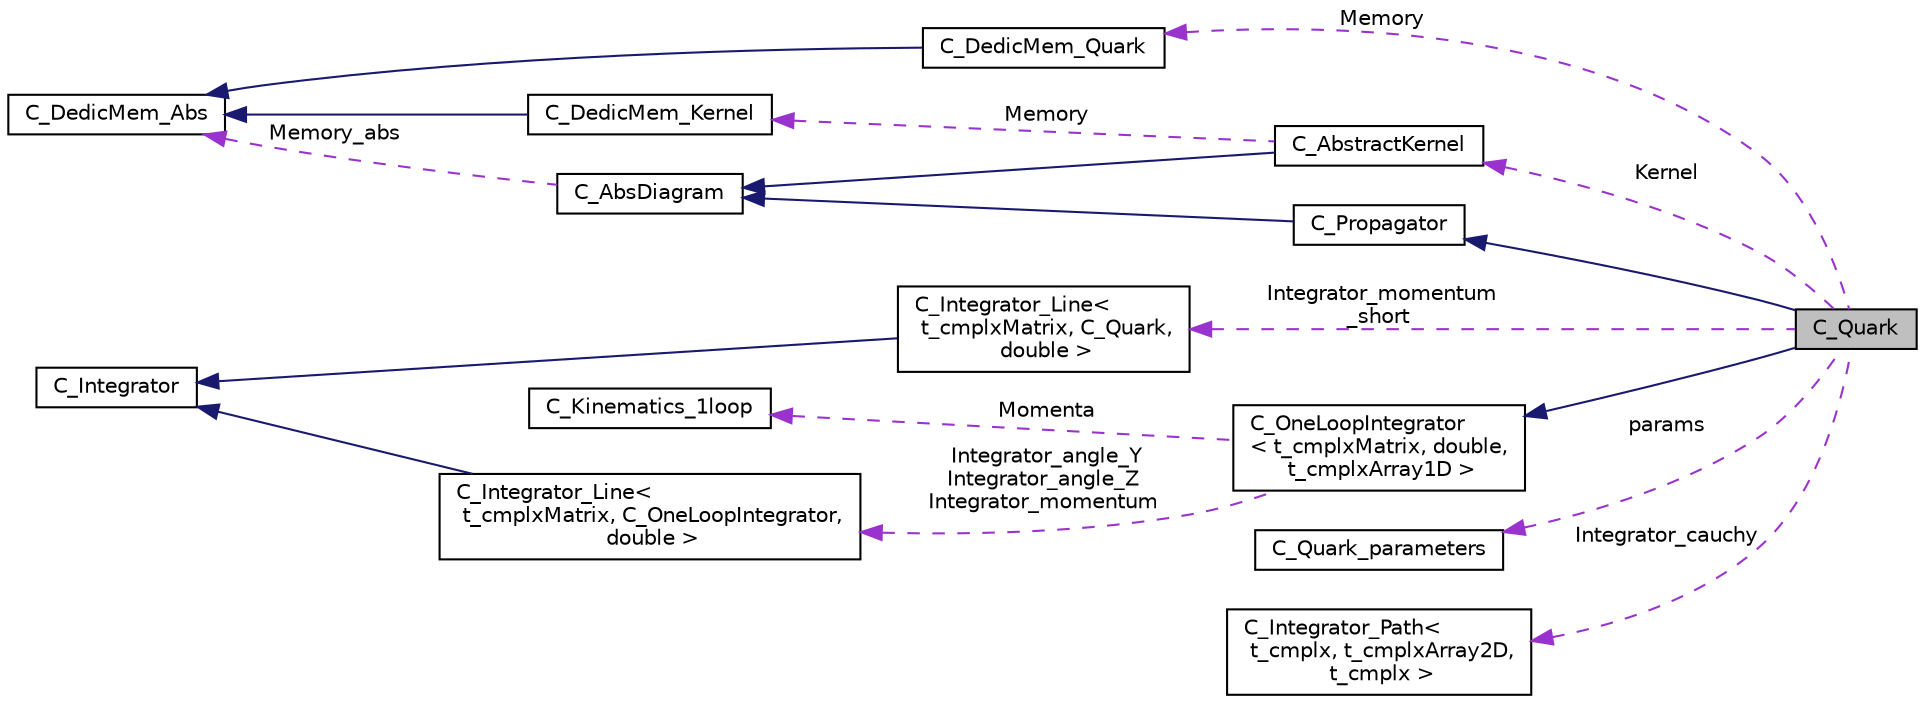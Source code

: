 digraph "C_Quark"
{
  edge [fontname="Helvetica",fontsize="10",labelfontname="Helvetica",labelfontsize="10"];
  node [fontname="Helvetica",fontsize="10",shape=record];
  rankdir="LR";
  Node1 [label="C_Quark",height=0.2,width=0.4,color="black", fillcolor="grey75", style="filled" fontcolor="black"];
  Node2 -> Node1 [dir="back",color="midnightblue",fontsize="10",style="solid",fontname="Helvetica"];
  Node2 [label="C_Propagator",height=0.2,width=0.4,color="black", fillcolor="white", style="filled",URL="$class_c___propagator.html"];
  Node3 -> Node2 [dir="back",color="midnightblue",fontsize="10",style="solid",fontname="Helvetica"];
  Node3 [label="C_AbsDiagram",height=0.2,width=0.4,color="black", fillcolor="white", style="filled",URL="$class_c___abs_diagram.html"];
  Node4 -> Node3 [dir="back",color="darkorchid3",fontsize="10",style="dashed",label=" Memory_abs" ,fontname="Helvetica"];
  Node4 [label="C_DedicMem_Abs",height=0.2,width=0.4,color="black", fillcolor="white", style="filled",URL="$class_c___dedic_mem___abs.html"];
  Node5 -> Node1 [dir="back",color="midnightblue",fontsize="10",style="solid",fontname="Helvetica"];
  Node5 [label="C_OneLoopIntegrator\l\< t_cmplxMatrix, double,\l t_cmplxArray1D \>",height=0.2,width=0.4,color="black", fillcolor="white", style="filled",URL="$class_c___one_loop_integrator.html"];
  Node6 -> Node5 [dir="back",color="darkorchid3",fontsize="10",style="dashed",label=" Momenta" ,fontname="Helvetica"];
  Node6 [label="C_Kinematics_1loop",height=0.2,width=0.4,color="black", fillcolor="white", style="filled",URL="$class_c___kinematics__1loop.html"];
  Node7 -> Node5 [dir="back",color="darkorchid3",fontsize="10",style="dashed",label=" Integrator_angle_Y\nIntegrator_angle_Z\nIntegrator_momentum" ,fontname="Helvetica"];
  Node7 [label="C_Integrator_Line\<\l t_cmplxMatrix, C_OneLoopIntegrator,\l double \>",height=0.2,width=0.4,color="black", fillcolor="white", style="filled",URL="$class_c___integrator___line.html"];
  Node8 -> Node7 [dir="back",color="midnightblue",fontsize="10",style="solid",fontname="Helvetica"];
  Node8 [label="C_Integrator",height=0.2,width=0.4,color="black", fillcolor="white", style="filled",URL="$class_c___integrator.html"];
  Node9 -> Node1 [dir="back",color="darkorchid3",fontsize="10",style="dashed",label=" Memory" ,fontname="Helvetica"];
  Node9 [label="C_DedicMem_Quark",height=0.2,width=0.4,color="black", fillcolor="white", style="filled",URL="$class_c___dedic_mem___quark.html"];
  Node4 -> Node9 [dir="back",color="midnightblue",fontsize="10",style="solid",fontname="Helvetica"];
  Node10 -> Node1 [dir="back",color="darkorchid3",fontsize="10",style="dashed",label=" params" ,fontname="Helvetica"];
  Node10 [label="C_Quark_parameters",height=0.2,width=0.4,color="black", fillcolor="white", style="filled",URL="$class_c___quark__parameters.html"];
  Node11 -> Node1 [dir="back",color="darkorchid3",fontsize="10",style="dashed",label=" Kernel" ,fontname="Helvetica"];
  Node11 [label="C_AbstractKernel",height=0.2,width=0.4,color="black", fillcolor="white", style="filled",URL="$class_c___abstract_kernel.html"];
  Node3 -> Node11 [dir="back",color="midnightblue",fontsize="10",style="solid",fontname="Helvetica"];
  Node12 -> Node11 [dir="back",color="darkorchid3",fontsize="10",style="dashed",label=" Memory" ,fontname="Helvetica"];
  Node12 [label="C_DedicMem_Kernel",height=0.2,width=0.4,color="black", fillcolor="white", style="filled",URL="$class_c___dedic_mem___kernel.html"];
  Node4 -> Node12 [dir="back",color="midnightblue",fontsize="10",style="solid",fontname="Helvetica"];
  Node13 -> Node1 [dir="back",color="darkorchid3",fontsize="10",style="dashed",label=" Integrator_momentum\l_short" ,fontname="Helvetica"];
  Node13 [label="C_Integrator_Line\<\l t_cmplxMatrix, C_Quark,\l double \>",height=0.2,width=0.4,color="black", fillcolor="white", style="filled",URL="$class_c___integrator___line.html"];
  Node8 -> Node13 [dir="back",color="midnightblue",fontsize="10",style="solid",fontname="Helvetica"];
  Node14 -> Node1 [dir="back",color="darkorchid3",fontsize="10",style="dashed",label=" Integrator_cauchy" ,fontname="Helvetica"];
  Node14 [label="C_Integrator_Path\<\l t_cmplx, t_cmplxArray2D,\l t_cmplx \>",height=0.2,width=0.4,color="black", fillcolor="white", style="filled",URL="$class_c___integrator___path.html"];
}
